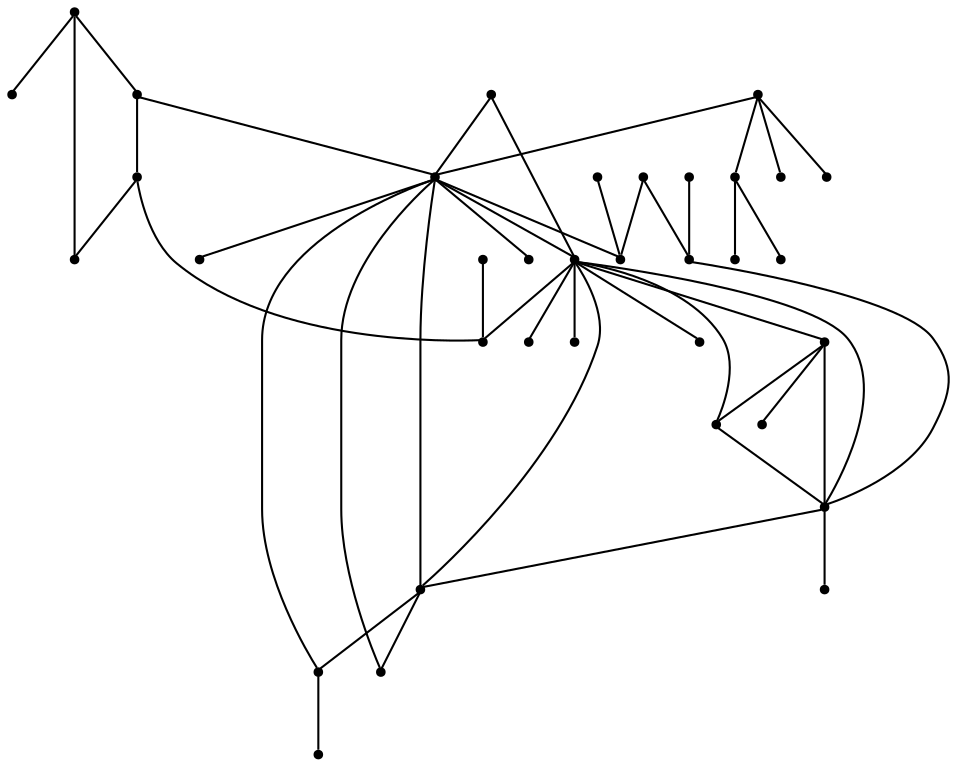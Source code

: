 graph {
  node [shape=point,comment="{\"directed\":false,\"doi\":\"10.1007/3-540-37623-2_13\",\"figure\":\"7 (1)\"}"]

  v0 [pos="1572.6189545456605,1345.0431351434613"]
  v1 [pos="1572.6189545456605,1368.0430893670941"]
  v2 [pos="1480.610345048307,1391.043043590727"]
  v3 [pos="1319.591145455699,1621.043094453357"]
  v4 [pos="1526.6146497969835,1460.0431605747763"]
  v5 [pos="1503.6125610068334,1483.043114798409"]
  v6 [pos="1365.5954502043755,1598.0431402297243"]
  v7 [pos="1273.586840707022,1391.043043590727"]
  v8 [pos="1434.6061674680068,1460.0431605747763"]
  v9 [pos="1388.5975389945256,1483.043114798409"]
  v10 [pos="1411.6039515094799,1460.0431605747763"]
  v11 [pos="1365.5954502043755,1414.0431249709352"]
  v12 [pos="1411.6039515094799,1437.043079194568"]
  v13 [pos="1388.5975389945256,1460.0431605747763"]
  v14 [pos="1365.5954502043755,1575.043058849516"]
  v15 [pos="1365.5954502043755,1460.0431605747763"]
  v16 [pos="1342.593234245849,1460.0431605747763"]
  v17 [pos="1342.593234245849,1667.0431300571981"]
  v18 [pos="1365.5954502043755,1690.0429571242555"]
  v19 [pos="1342.593234245849,1690.0429571242555"]
  v20 [pos="1319.591145455699,1667.0431300571981"]
  v21 [pos="1319.591145455699,1552.0431046258832"]
  v22 [pos="1319.591145455699,1644.0431758335653"]
  v23 [pos="1319.591145455699,1690.0429571242555"]
  v24 [pos="1158.5761424195184,1529.0431504022504"]
  v25 [pos="1181.5783583780453,1483.043114798409"]
  v26 [pos="1250.584751916872,1460.0431605747763"]
  v27 [pos="1112.5719648392183,1391.043043590727"]
  v28 [pos="1204.5804471681954,1414.0431249709352"]
  v29 [pos="1227.5826631267219,1437.043079194568"]
  v30 [pos="1158.5761424195184,1506.043069022042"]
  v31 [pos="1112.5719648392183,1368.0430893670941"]
  v32 [pos="1089.5697488806918,1368.0430893670941"]
  v33 [pos="1089.5697488806918,1414.0431249709352"]
  v34 [pos="1089.5697488806918,1345.0431351434613"]

  v0 -- v1 [id="-1",pos="1572.6189545456605,1345.0431351434613 1572.6189545456605,1368.0430893670941 1572.6189545456605,1368.0430893670941 1572.6189545456605,1368.0430893670941"]
  v32 -- v27 [id="-2",pos="1089.5697488806918,1368.0430893670941 1089.5678413550427,1391.0410090855185 1089.5678413550427,1391.0410090855185 1089.5678413550427,1391.0410090855185 1112.5719648392183,1391.043043590727 1112.5719648392183,1391.043043590727 1112.5719648392183,1391.043043590727"]
  v34 -- v32 [id="-3",pos="1089.5697488806918,1345.0431351434613 1089.5697488806918,1368.0430893670941 1089.5697488806918,1368.0430893670941 1089.5697488806918,1368.0430893670941"]
  v27 -- v33 [id="-4",pos="1112.5719648392183,1391.043043590727 1089.5697488806918,1414.0431249709352 1089.5697488806918,1414.0431249709352 1089.5697488806918,1414.0431249709352"]
  v31 -- v32 [id="-5",pos="1112.5719648392183,1368.0430893670941 1089.5697488806918,1368.0430893670941 1089.5697488806918,1368.0430893670941 1089.5697488806918,1368.0430893670941"]
  v27 -- v21 [id="-6",pos="1112.5719648392183,1391.043043590727 1112.5699301451928,1552.045266287667 1112.5699301451928,1552.045266287667 1112.5699301451928,1552.045266287667 1319.591145455699,1552.0431046258832 1319.591145455699,1552.0431046258832 1319.591145455699,1552.0431046258832"]
  v27 -- v24 [id="-7",pos="1112.5719648392183,1391.043043590727 1135.5721461037194,1437.0410446893598 1135.5721461037194,1437.0410446893598 1135.5721461037194,1437.0410446893598 1135.5721461037194,1529.041115897042 1135.5721461037194,1529.041115897042 1135.5721461037194,1529.041115897042 1158.5761424195184,1529.0431504022504 1158.5761424195184,1529.0431504022504 1158.5761424195184,1529.0431504022504"]
  v31 -- v1 [id="-8",pos="1112.5719648392183,1368.0430893670941 1572.6189545456605,1368.0430893670941 1572.6189545456605,1368.0430893670941 1572.6189545456605,1368.0430893670941"]
  v24 -- v30 [id="-9",pos="1158.5761424195184,1529.0431504022504 1158.5761424195184,1506.043069022042 1158.5761424195184,1506.043069022042 1158.5761424195184,1506.043069022042"]
  v25 -- v27 [id="-10",pos="1181.5783583780453,1483.043114798409 1158.5742348938695,1483.0410802932008 1158.5742348938695,1483.0410802932008 1158.5742348938695,1483.0410802932008 1158.5742348938695,1414.041090465727 1158.5742348938695,1414.041090465727 1158.5742348938695,1414.041090465727 1112.5719648392183,1391.043043590727 1112.5719648392183,1391.043043590727 1112.5719648392183,1391.043043590727"]
  v24 -- v25 [id="-11",pos="1158.5761424195184,1529.0431504022504 1181.5764508523962,1506.0410345168336 1181.5764508523962,1506.0410345168336 1181.5764508523962,1506.0410345168336 1181.5783583780453,1483.043114798409 1181.5783583780453,1483.043114798409 1181.5783583780453,1483.043114798409"]
  v7 -- v29 [id="-12",pos="1273.586840707022,1391.043043590727 1227.5826631267219,1437.043079194568 1227.5826631267219,1437.043079194568 1227.5826631267219,1437.043079194568"]
  v7 -- v27 [id="-13",pos="1273.586840707022,1391.043043590727 1112.5719648392183,1391.043043590727 1112.5719648392183,1391.043043590727 1112.5719648392183,1391.043043590727"]
  v7 -- v26 [id="-14",pos="1273.586840707022,1391.043043590727 1250.584751916872,1460.0431605747763 1250.584751916872,1460.0431605747763 1250.584751916872,1460.0431605747763"]
  v25 -- v7 [id="-15",pos="1181.5783583780453,1483.043114798409 1273.5891297378007,1483.0410802932008 1273.5891297378007,1483.0410802932008 1273.5891297378007,1483.0410802932008 1273.586840707022,1391.043043590727 1273.586840707022,1391.043043590727 1273.586840707022,1391.043043590727"]
  v7 -- v24 [id="-16",pos="1273.586840707022,1391.043043590727 1296.5912185279508,1483.0410802932008 1296.5912185279508,1483.0410802932008 1296.5912185279508,1483.0410802932008 1296.5912185279508,1529.041115897042 1296.5912185279508,1529.041115897042 1296.5912185279508,1529.041115897042 1158.5761424195184,1529.0431504022504 1158.5761424195184,1529.0431504022504 1158.5761424195184,1529.0431504022504"]
  v7 -- v16 [id="-17",pos="1273.586840707022,1391.043043590727 1342.5955232766275,1437.0410446893598 1342.5955232766275,1437.0410446893598 1342.5955232766275,1437.0410446893598 1342.593234245849,1460.0431605747763 1342.593234245849,1460.0431605747763 1342.593234245849,1460.0431605747763"]
  v7 -- v28 [id="-18",pos="1273.586840707022,1391.043043590727 1204.5804471681954,1414.0431249709352 1204.5804471681954,1414.0431249709352 1204.5804471681954,1414.0431249709352"]
  v20 -- v22 [id="-19",pos="1319.591145455699,1667.0431300571981 1319.591145455699,1644.0431758335653 1319.591145455699,1644.0431758335653 1319.591145455699,1644.0431758335653"]
  v21 -- v3 [id="-20",pos="1319.591145455699,1552.0431046258832 1319.591145455699,1621.043094453357 1319.591145455699,1621.043094453357 1319.591145455699,1621.043094453357"]
  v21 -- v7 [id="-21",pos="1319.591145455699,1552.0431046258832 1319.5934344864775,1460.0409989129926 1319.5934344864775,1460.0409989129926 1319.5934344864775,1460.0409989129926 1273.586840707022,1391.043043590727 1273.586840707022,1391.043043590727 1273.586840707022,1391.043043590727"]
  v21 -- v6 [id="-22",pos="1319.591145455699,1552.0431046258832 1342.5955232766275,1575.0452205112997 1342.5955232766275,1575.0452205112997 1342.5955232766275,1575.0452205112997 1342.5955232766275,1598.0451747349325 1342.5955232766275,1598.0451747349325 1342.5955232766275,1598.0451747349325 1365.5954502043755,1598.0431402297243 1365.5954502043755,1598.0431402297243 1365.5954502043755,1598.0431402297243"]
  v21 -- v2 [id="-23",pos="1319.591145455699,1552.0431046258832 1457.6062215641314,1552.045266287667 1457.6062215641314,1552.045266287667 1457.6062215641314,1552.045266287667 1457.6062215641314,1460.0409989129926 1457.6062215641314,1460.0409989129926 1457.6062215641314,1460.0409989129926 1480.610345048307,1391.043043590727 1480.610345048307,1391.043043590727 1480.610345048307,1391.043043590727"]
  v17 -- v19 [id="-24",pos="1342.593234245849,1667.0431300571981 1342.593234245849,1690.0429571242555 1342.593234245849,1690.0429571242555 1342.593234245849,1690.0429571242555"]
  v20 -- v23 [id="-25",pos="1319.591145455699,1667.0431300571981 1319.591145455699,1690.0429571242555 1319.591145455699,1690.0429571242555 1319.591145455699,1690.0429571242555"]
  v17 -- v18 [id="-26",pos="1342.593234245849,1667.0431300571981 1365.5954502043755,1690.0429571242555 1365.5954502043755,1690.0429571242555 1365.5954502043755,1690.0429571242555"]
  v17 -- v2 [id="-27",pos="1342.593234245849,1667.0431300571981 1572.616919851635,1667.0451645624066 1572.616919851635,1667.0451645624066 1572.616919851635,1667.0451645624066 1572.616919851635,1414.041090465727 1572.616919851635,1414.041090465727 1572.616919851635,1414.041090465727 1480.610345048307,1391.043043590727 1480.610345048307,1391.043043590727 1480.610345048307,1391.043043590727"]
  v15 -- v16 [id="-28",pos="1365.5954502043755,1460.0431605747763 1342.593234245849,1460.0431605747763 1342.593234245849,1460.0431605747763 1342.593234245849,1460.0431605747763"]
  v9 -- v16 [id="-29",pos="1388.5975389945256,1483.043114798409 1342.5955232766275,1483.0410802932008 1342.5955232766275,1483.0410802932008 1342.5955232766275,1483.0410802932008 1342.593234245849,1460.0431605747763 1342.593234245849,1460.0431605747763 1342.593234245849,1460.0431605747763"]
  v9 -- v13 [id="-30",pos="1388.5975389945256,1483.043114798409 1388.5975389945256,1460.0431605747763 1388.5975389945256,1460.0431605747763 1388.5975389945256,1460.0431605747763"]
  v10 -- v12 [id="-31",pos="1411.6039515094799,1460.0431605747763 1411.6039515094799,1437.043079194568 1411.6039515094799,1437.043079194568 1411.6039515094799,1437.043079194568"]
  v11 -- v2 [id="-32",pos="1365.5954502043755,1414.0431249709352 1411.6019168154544,1414.041090465727 1411.6019168154544,1414.041090465727 1411.6019168154544,1414.041090465727 1480.610345048307,1391.043043590727 1480.610345048307,1391.043043590727 1480.610345048307,1391.043043590727"]
  v10 -- v8 [id="-33",pos="1411.6039515094799,1460.0431605747763 1434.6061674680068,1460.0431605747763 1434.6061674680068,1460.0431605747763 1434.6061674680068,1460.0431605747763"]
  v8 -- v9 [id="-34",pos="1434.6061674680068,1460.0431605747763 1434.6040056056045,1483.0410802932008 1434.6040056056045,1483.0410802932008 1434.6040056056045,1483.0410802932008 1388.5975389945256,1483.043114798409 1388.5975389945256,1483.043114798409 1388.5975389945256,1483.043114798409"]
  v8 -- v2 [id="-35",pos="1434.6061674680068,1460.0431605747763 1434.6040056056045,1437.0410446893598 1434.6040056056045,1437.0410446893598 1434.6040056056045,1437.0410446893598 1480.610345048307,1391.043043590727 1480.610345048307,1391.043043590727 1480.610345048307,1391.043043590727"]
  v10 -- v13 [id="-36",pos="1411.6039515094799,1460.0431605747763 1388.5975389945256,1460.0431605747763 1388.5975389945256,1460.0431605747763 1388.5975389945256,1460.0431605747763"]
  v17 -- v20 [id="-37",pos="1342.593234245849,1667.0431300571981 1319.591145455699,1667.0431300571981 1319.591145455699,1667.0431300571981 1319.591145455699,1667.0431300571981"]
  v2 -- v7 [id="-38",pos="1480.610345048307,1391.043043590727 1273.586840707022,1391.043043590727 1273.586840707022,1391.043043590727 1273.586840707022,1391.043043590727"]
  v6 -- v2 [id="-39",pos="1365.5954502043755,1598.0431402297243 1480.6083103542815,1598.0451747349325 1480.6083103542815,1598.0451747349325 1480.6083103542815,1598.0451747349325 1480.610345048307,1391.043043590727 1480.610345048307,1391.043043590727 1480.610345048307,1391.043043590727"]
  v2 -- v5 [id="-40",pos="1480.610345048307,1391.043043590727 1503.6125610068334,1483.043114798409 1503.6125610068334,1483.043114798409 1503.6125610068334,1483.043114798409"]
  v2 -- v4 [id="-41",pos="1480.610345048307,1391.043043590727 1526.6146497969835,1460.0431605747763 1526.6146497969835,1460.0431605747763 1526.6146497969835,1460.0431605747763"]
  v2 -- v3 [id="-42",pos="1480.610345048307,1391.043043590727 1549.6147038931083,1437.0410446893598 1549.6147038931083,1437.0410446893598 1549.6147038931083,1437.0410446893598 1549.6147038931083,1621.045256115141 1549.6147038931083,1621.045256115141 1549.6147038931083,1621.045256115141 1319.591145455699,1621.043094453357 1319.591145455699,1621.043094453357 1319.591145455699,1621.043094453357"]
  v2 -- v1 [id="-43",pos="1480.610345048307,1391.043043590727 1572.616919851635,1391.0410090855185 1572.616919851635,1391.0410090855185 1572.616919851635,1391.0410090855185 1572.6189545456605,1368.0430893670941 1572.6189545456605,1368.0430893670941 1572.6189545456605,1368.0430893670941"]
  v11 -- v7 [id="-44",pos="1365.5954502043755,1414.0431249709352 1273.586840707022,1391.043043590727 1273.586840707022,1391.043043590727 1273.586840707022,1391.043043590727"]
  v6 -- v14 [id="-45",pos="1365.5954502043755,1598.0431402297243 1365.5954502043755,1575.043058849516 1365.5954502043755,1575.043058849516 1365.5954502043755,1575.043058849516"]
}